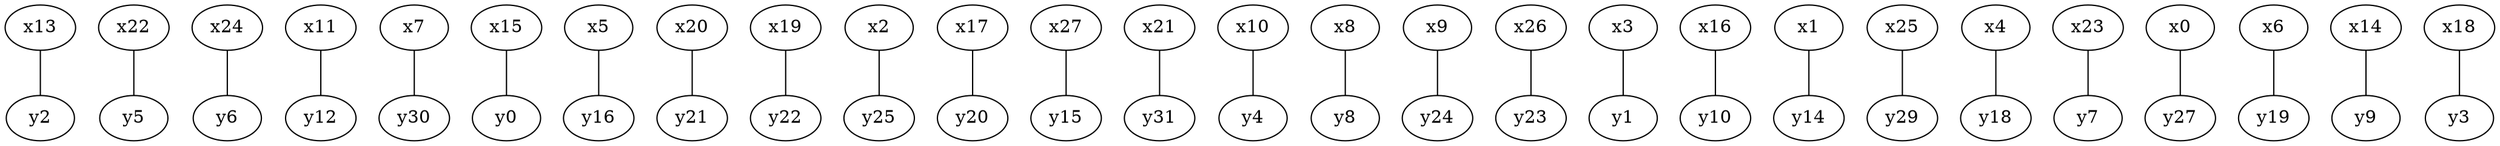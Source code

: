 strict graph "grafo_28_32" {

	 "y2";
	 "x13";
	 "y5";
	 "x22";
	 "y6";
	 "x24";
	 "y12";
	 "x11";
	 "y30";
	 "x7";
	 "y0";
	 "x15";
	 "y16";
	 "x5";
	 "y21";
	 "x20";
	 "y22";
	 "x19";
	 "y25";
	 "x2";
	 "y20";
	 "x17";
	 "y15";
	 "x27";
	 "y31";
	 "x21";
	 "y4";
	 "x10";
	 "y8";
	 "x8";
	 "y24";
	 "x9";
	 "y23";
	 "x26";
	 "y1";
	 "x3";
	 "y10";
	 "x16";
	 "y14";
	 "x1";
	 "y29";
	 "x25";
	 "y18";
	 "x4";
	 "y7";
	 "x23";
	 "y27";
	 "x0";
	 "y19";
	 "x6";
	 "y9";
	 "x14";
	 "y3";
	 "x18";

	"x18" -- "y3";
	"x14" -- "y9";
	"x6" -- "y19";
	"x0" -- "y27";
	"x23" -- "y7";
	"x4" -- "y18";
	"x25" -- "y29";
	"x1" -- "y14";
	"x16" -- "y10";
	"x3" -- "y1";
	"x26" -- "y23";
	"x9" -- "y24";
	"x8" -- "y8";
	"x10" -- "y4";
	"x21" -- "y31";
	"x27" -- "y15";
	"x17" -- "y20";
	"x2" -- "y25";
	"x19" -- "y22";
	"x20" -- "y21";
	"x5" -- "y16";
	"x15" -- "y0";
	"x7" -- "y30";
	"x11" -- "y12";
	"x24" -- "y6";
	"x22" -- "y5";
	"x13" -- "y2";

}
